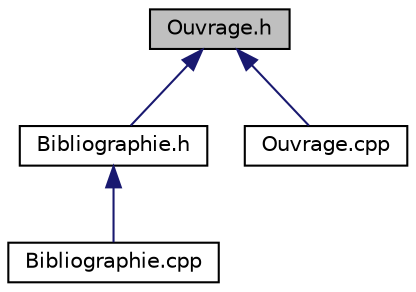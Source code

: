digraph "Ouvrage.h"
{
  edge [fontname="Helvetica",fontsize="10",labelfontname="Helvetica",labelfontsize="10"];
  node [fontname="Helvetica",fontsize="10",shape=record];
  Node6 [label="Ouvrage.h",height=0.2,width=0.4,color="black", fillcolor="grey75", style="filled", fontcolor="black"];
  Node6 -> Node7 [dir="back",color="midnightblue",fontsize="10",style="solid",fontname="Helvetica"];
  Node7 [label="Bibliographie.h",height=0.2,width=0.4,color="black", fillcolor="white", style="filled",URL="$Bibliographie_8h.html",tooltip="Classe pour gérer les références Bibliographie. "];
  Node7 -> Node8 [dir="back",color="midnightblue",fontsize="10",style="solid",fontname="Helvetica"];
  Node8 [label="Bibliographie.cpp",height=0.2,width=0.4,color="black", fillcolor="white", style="filled",URL="$Bibliographie_8cpp.html",tooltip="Implémentation de la classe Bibliographie pour gérer les références. "];
  Node6 -> Node9 [dir="back",color="midnightblue",fontsize="10",style="solid",fontname="Helvetica"];
  Node9 [label="Ouvrage.cpp",height=0.2,width=0.4,color="black", fillcolor="white", style="filled",URL="$Ouvrage_8cpp.html",tooltip="Implémentation de la classe Ouvrage dérivée de Reference. "];
}
